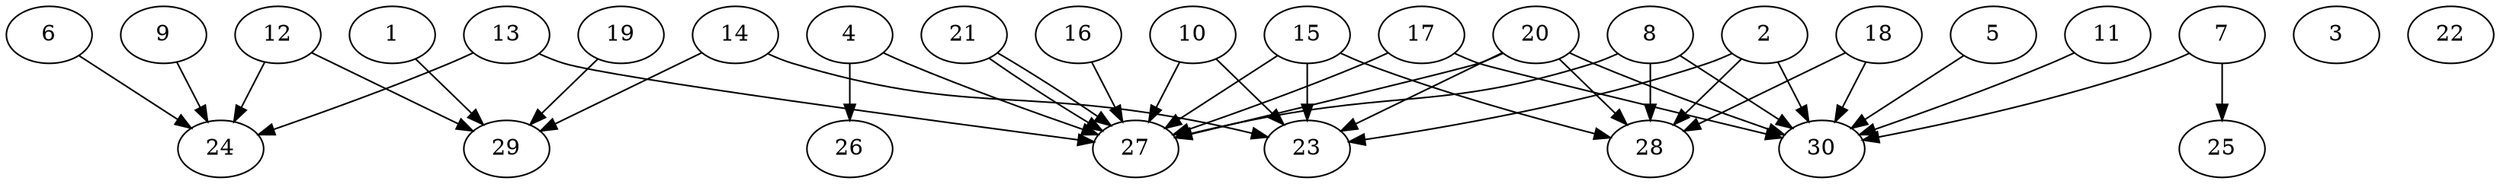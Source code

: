 // DAG automatically generated by daggen at Thu Oct  3 14:04:18 2019
// ./daggen --dot -n 30 --ccr 0.4 --fat 0.9 --regular 0.9 --density 0.6 --mindata 5242880 --maxdata 52428800 
digraph G {
  1 [size="70778880", alpha="0.09", expect_size="28311552"] 
  1 -> 29 [size ="28311552"]
  2 [size="41879040", alpha="0.13", expect_size="16751616"] 
  2 -> 23 [size ="16751616"]
  2 -> 28 [size ="16751616"]
  2 -> 30 [size ="16751616"]
  3 [size="112010240", alpha="0.07", expect_size="44804096"] 
  4 [size="66007040", alpha="0.06", expect_size="26402816"] 
  4 -> 26 [size ="26402816"]
  4 -> 27 [size ="26402816"]
  5 [size="130736640", alpha="0.18", expect_size="52294656"] 
  5 -> 30 [size ="52294656"]
  6 [size="111275520", alpha="0.02", expect_size="44510208"] 
  6 -> 24 [size ="44510208"]
  7 [size="65093120", alpha="0.05", expect_size="26037248"] 
  7 -> 25 [size ="26037248"]
  7 -> 30 [size ="26037248"]
  8 [size="43069440", alpha="0.15", expect_size="17227776"] 
  8 -> 27 [size ="17227776"]
  8 -> 28 [size ="17227776"]
  8 -> 30 [size ="17227776"]
  9 [size="59156480", alpha="0.13", expect_size="23662592"] 
  9 -> 24 [size ="23662592"]
  10 [size="104186880", alpha="0.10", expect_size="41674752"] 
  10 -> 23 [size ="41674752"]
  10 -> 27 [size ="41674752"]
  11 [size="30883840", alpha="0.09", expect_size="12353536"] 
  11 -> 30 [size ="12353536"]
  12 [size="82324480", alpha="0.11", expect_size="32929792"] 
  12 -> 24 [size ="32929792"]
  12 -> 29 [size ="32929792"]
  13 [size="40273920", alpha="0.13", expect_size="16109568"] 
  13 -> 24 [size ="16109568"]
  13 -> 27 [size ="16109568"]
  14 [size="81082880", alpha="0.20", expect_size="32433152"] 
  14 -> 23 [size ="32433152"]
  14 -> 29 [size ="32433152"]
  15 [size="116689920", alpha="0.07", expect_size="46675968"] 
  15 -> 23 [size ="46675968"]
  15 -> 27 [size ="46675968"]
  15 -> 28 [size ="46675968"]
  16 [size="106339840", alpha="0.06", expect_size="42535936"] 
  16 -> 27 [size ="42535936"]
  17 [size="120092160", alpha="0.14", expect_size="48036864"] 
  17 -> 27 [size ="48036864"]
  17 -> 30 [size ="48036864"]
  18 [size="29821440", alpha="0.17", expect_size="11928576"] 
  18 -> 28 [size ="11928576"]
  18 -> 30 [size ="11928576"]
  19 [size="117573120", alpha="0.20", expect_size="47029248"] 
  19 -> 29 [size ="47029248"]
  20 [size="76080640", alpha="0.18", expect_size="30432256"] 
  20 -> 23 [size ="30432256"]
  20 -> 27 [size ="30432256"]
  20 -> 28 [size ="30432256"]
  20 -> 30 [size ="30432256"]
  21 [size="19084800", alpha="0.07", expect_size="7633920"] 
  21 -> 27 [size ="7633920"]
  21 -> 27 [size ="7633920"]
  22 [size="72145920", alpha="0.00", expect_size="28858368"] 
  23 [size="16117760", alpha="0.11", expect_size="6447104"] 
  24 [size="92485120", alpha="0.10", expect_size="36994048"] 
  25 [size="90306560", alpha="0.09", expect_size="36122624"] 
  26 [size="129697280", alpha="0.05", expect_size="51878912"] 
  27 [size="46766080", alpha="0.09", expect_size="18706432"] 
  28 [size="127846400", alpha="0.19", expect_size="51138560"] 
  29 [size="107389440", alpha="0.16", expect_size="42955776"] 
  30 [size="105141760", alpha="0.09", expect_size="42056704"] 
}
